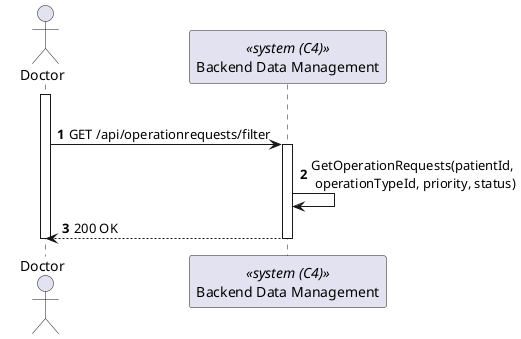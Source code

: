 
@startuml process-view
autonumber

actor "Doctor" as Doctor
participant BackendDataManagement as "Backend Data Management" <<system (C4)>>

activate Doctor

    alt Get operation types
        Doctor-> BackendDataManagement : GET /api/operationrequests/filter

        activate BackendDataManagement

            BackendDataManagement -> BackendDataManagement : GetOperationRequests(patientId,\n operationTypeId, priority, status)

        Doctor <-- BackendDataManagement : 200 OK
        deactivate BackendDataManagement

deactivate Doctor

@enduml